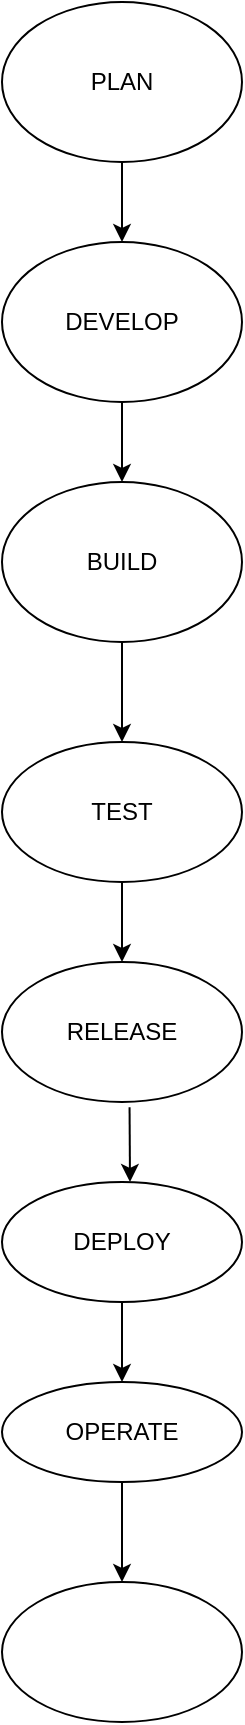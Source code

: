 <mxfile version="28.0.7">
  <diagram name="Page-1" id="wmTqkffz5YWu9suh22lD">
    <mxGraphModel dx="1042" dy="570" grid="1" gridSize="10" guides="1" tooltips="1" connect="1" arrows="1" fold="1" page="1" pageScale="1" pageWidth="850" pageHeight="1100" math="0" shadow="0">
      <root>
        <mxCell id="0" />
        <mxCell id="1" parent="0" />
        <mxCell id="IuND283ZcVda5JSgyYSm-1" value="PLAN" style="ellipse;whiteSpace=wrap;html=1;" vertex="1" parent="1">
          <mxGeometry x="340" y="10" width="120" height="80" as="geometry" />
        </mxCell>
        <mxCell id="IuND283ZcVda5JSgyYSm-10" value="" style="endArrow=classic;html=1;rounded=0;" edge="1" parent="1">
          <mxGeometry width="50" height="50" relative="1" as="geometry">
            <mxPoint x="400" y="90" as="sourcePoint" />
            <mxPoint x="400" y="130" as="targetPoint" />
          </mxGeometry>
        </mxCell>
        <mxCell id="IuND283ZcVda5JSgyYSm-13" value="DEVELOP" style="ellipse;whiteSpace=wrap;html=1;" vertex="1" parent="1">
          <mxGeometry x="340" y="130" width="120" height="80" as="geometry" />
        </mxCell>
        <mxCell id="IuND283ZcVda5JSgyYSm-14" value="" style="endArrow=classic;html=1;rounded=0;exitX=0.5;exitY=1;exitDx=0;exitDy=0;" edge="1" parent="1" source="IuND283ZcVda5JSgyYSm-13">
          <mxGeometry width="50" height="50" relative="1" as="geometry">
            <mxPoint x="350" y="330" as="sourcePoint" />
            <mxPoint x="400" y="250" as="targetPoint" />
            <Array as="points" />
          </mxGeometry>
        </mxCell>
        <mxCell id="IuND283ZcVda5JSgyYSm-18" value="BUILD" style="ellipse;whiteSpace=wrap;html=1;" vertex="1" parent="1">
          <mxGeometry x="340" y="250" width="120" height="80" as="geometry" />
        </mxCell>
        <mxCell id="IuND283ZcVda5JSgyYSm-42" value="" style="endArrow=classic;html=1;rounded=0;exitX=0.5;exitY=1;exitDx=0;exitDy=0;" edge="1" parent="1" source="IuND283ZcVda5JSgyYSm-18">
          <mxGeometry width="50" height="50" relative="1" as="geometry">
            <mxPoint x="340" y="380" as="sourcePoint" />
            <mxPoint x="400" y="380" as="targetPoint" />
          </mxGeometry>
        </mxCell>
        <mxCell id="IuND283ZcVda5JSgyYSm-46" value="TEST" style="ellipse;whiteSpace=wrap;html=1;" vertex="1" parent="1">
          <mxGeometry x="340" y="380" width="120" height="70" as="geometry" />
        </mxCell>
        <mxCell id="IuND283ZcVda5JSgyYSm-47" value="" style="endArrow=classic;html=1;rounded=0;exitX=0.5;exitY=1;exitDx=0;exitDy=0;" edge="1" parent="1" source="IuND283ZcVda5JSgyYSm-46">
          <mxGeometry width="50" height="50" relative="1" as="geometry">
            <mxPoint x="350" y="500" as="sourcePoint" />
            <mxPoint x="400" y="490" as="targetPoint" />
          </mxGeometry>
        </mxCell>
        <mxCell id="IuND283ZcVda5JSgyYSm-48" value="RELEASE" style="ellipse;whiteSpace=wrap;html=1;" vertex="1" parent="1">
          <mxGeometry x="340" y="490" width="120" height="70" as="geometry" />
        </mxCell>
        <mxCell id="IuND283ZcVda5JSgyYSm-49" value="" style="endArrow=classic;html=1;rounded=0;exitX=0.563;exitY=1.037;exitDx=0;exitDy=0;exitPerimeter=0;" edge="1" parent="1">
          <mxGeometry width="50" height="50" relative="1" as="geometry">
            <mxPoint x="403.78" y="562.59" as="sourcePoint" />
            <mxPoint x="404" y="600" as="targetPoint" />
          </mxGeometry>
        </mxCell>
        <mxCell id="IuND283ZcVda5JSgyYSm-53" value="DEPLOY" style="ellipse;whiteSpace=wrap;html=1;" vertex="1" parent="1">
          <mxGeometry x="340" y="600" width="120" height="60" as="geometry" />
        </mxCell>
        <mxCell id="IuND283ZcVda5JSgyYSm-55" value="" style="endArrow=classic;html=1;rounded=0;exitX=0.5;exitY=1;exitDx=0;exitDy=0;" edge="1" parent="1" source="IuND283ZcVda5JSgyYSm-53">
          <mxGeometry width="50" height="50" relative="1" as="geometry">
            <mxPoint x="350" y="710" as="sourcePoint" />
            <mxPoint x="400" y="700" as="targetPoint" />
          </mxGeometry>
        </mxCell>
        <mxCell id="IuND283ZcVda5JSgyYSm-56" value="OPERATE" style="ellipse;whiteSpace=wrap;html=1;" vertex="1" parent="1">
          <mxGeometry x="340" y="700" width="120" height="50" as="geometry" />
        </mxCell>
        <mxCell id="IuND283ZcVda5JSgyYSm-57" value="" style="endArrow=classic;html=1;rounded=0;exitX=0.5;exitY=1;exitDx=0;exitDy=0;" edge="1" parent="1" source="IuND283ZcVda5JSgyYSm-56">
          <mxGeometry width="50" height="50" relative="1" as="geometry">
            <mxPoint x="360" y="790" as="sourcePoint" />
            <mxPoint x="400" y="800" as="targetPoint" />
          </mxGeometry>
        </mxCell>
        <mxCell id="IuND283ZcVda5JSgyYSm-58" value="" style="ellipse;whiteSpace=wrap;html=1;" vertex="1" parent="1">
          <mxGeometry x="340" y="800" width="120" height="70" as="geometry" />
        </mxCell>
      </root>
    </mxGraphModel>
  </diagram>
</mxfile>
